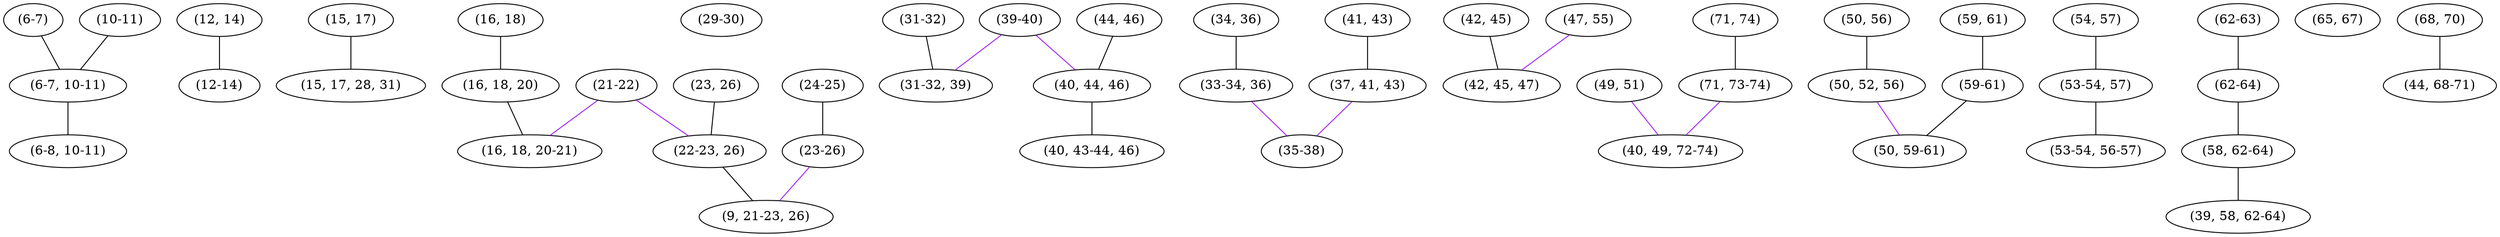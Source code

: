 strict graph "" {
	"(6-7)"	 [parent=True,
		split=False];
	"(6-7, 10-11)"	 [parent=True,
		split=False];
	"(6-7)" -- "(6-7, 10-11)"	 [color=r];
	"(10-11)"	 [parent=True,
		split=False];
	"(10-11)" -- "(6-7, 10-11)"	 [color=r];
	"(12, 14)"	 [parent=True,
		split=False];
	"(12-14)"	 [parent=False,
		split=False];
	"(12, 14)" -- "(12-14)"	 [color=r];
	"(15, 17)"	 [parent=True,
		split=False];
	"(15, 17, 28, 31)"	 [parent=False,
		split=False];
	"(15, 17)" -- "(15, 17, 28, 31)"	 [color=r];
	"(16, 18)"	 [parent=True,
		split=False];
	"(16, 18, 20)"	 [parent=True,
		split=False];
	"(16, 18)" -- "(16, 18, 20)"	 [color=r];
	"(21-22)"	 [parent=True,
		split=True];
	"(22-23, 26)"	 [parent=True,
		split=False];
	"(21-22)" -- "(22-23, 26)"	 [color=purple];
	"(16, 18, 20-21)"	 [parent=False,
		split=False];
	"(21-22)" -- "(16, 18, 20-21)"	 [color=purple];
	"(23, 26)"	 [parent=True,
		split=False];
	"(23, 26)" -- "(22-23, 26)"	 [color=r];
	"(24-25)"	 [parent=True,
		split=False];
	"(23-26)"	 [parent=True,
		split=True];
	"(24-25)" -- "(23-26)"	 [color=r];
	"(29-30)"	 [parent=False,
		split=False];
	"(31-32)"	 [parent=True,
		split=False];
	"(31-32, 39)"	 [parent=False,
		split=False];
	"(31-32)" -- "(31-32, 39)"	 [color=r];
	"(34, 36)"	 [parent=True,
		split=False];
	"(33-34, 36)"	 [parent=True,
		split=True];
	"(34, 36)" -- "(33-34, 36)"	 [color=r];
	"(39-40)"	 [parent=True,
		split=True];
	"(39-40)" -- "(31-32, 39)"	 [color=purple];
	"(40, 44, 46)"	 [parent=True,
		split=False];
	"(39-40)" -- "(40, 44, 46)"	 [color=purple];
	"(41, 43)"	 [parent=True,
		split=False];
	"(37, 41, 43)"	 [parent=True,
		split=True];
	"(41, 43)" -- "(37, 41, 43)"	 [color=r];
	"(42, 45)"	 [parent=True,
		split=False];
	"(42, 45, 47)"	 [parent=False,
		split=False];
	"(42, 45)" -- "(42, 45, 47)"	 [color=r];
	"(44, 46)"	 [parent=True,
		split=False];
	"(44, 46)" -- "(40, 44, 46)"	 [color=r];
	"(47, 55)"	 [parent=False,
		split=True];
	"(47, 55)" -- "(42, 45, 47)"	 [color=purple];
	"(49, 51)"	 [parent=False,
		split=True];
	"(40, 49, 72-74)"	 [parent=False,
		split=False];
	"(49, 51)" -- "(40, 49, 72-74)"	 [color=purple];
	"(50, 56)"	 [parent=True,
		split=False];
	"(50, 52, 56)"	 [parent=True,
		split=True];
	"(50, 56)" -- "(50, 52, 56)"	 [color=r];
	"(54, 57)"	 [parent=True,
		split=False];
	"(53-54, 57)"	 [parent=True,
		split=False];
	"(54, 57)" -- "(53-54, 57)"	 [color=r];
	"(59, 61)"	 [parent=True,
		split=False];
	"(59-61)"	 [parent=True,
		split=False];
	"(59, 61)" -- "(59-61)"	 [color=r];
	"(62-63)"	 [parent=True,
		split=False];
	"(62-64)"	 [parent=True,
		split=False];
	"(62-63)" -- "(62-64)"	 [color=r];
	"(65, 67)"	 [parent=False,
		split=False];
	"(68, 70)"	 [parent=True,
		split=False];
	"(44, 68-71)"	 [parent=False,
		split=False];
	"(68, 70)" -- "(44, 68-71)"	 [color=r];
	"(71, 74)"	 [parent=True,
		split=False];
	"(71, 73-74)"	 [parent=True,
		split=True];
	"(71, 74)" -- "(71, 73-74)"	 [color=r];
	"(16, 18, 20)" -- "(16, 18, 20-21)"	 [color=r];
	"(9, 21-23, 26)"	 [parent=False,
		split=False];
	"(22-23, 26)" -- "(9, 21-23, 26)"	 [color=r];
	"(35-38)"	 [parent=False,
		split=False];
	"(33-34, 36)" -- "(35-38)"	 [color=purple];
	"(37, 41, 43)" -- "(35-38)"	 [color=purple];
	"(40, 43-44, 46)"	 [parent=False,
		split=False];
	"(40, 44, 46)" -- "(40, 43-44, 46)"	 [color=r];
	"(50, 59-61)"	 [parent=False,
		split=False];
	"(50, 52, 56)" -- "(50, 59-61)"	 [color=purple];
	"(53-54, 56-57)"	 [parent=False,
		split=False];
	"(53-54, 57)" -- "(53-54, 56-57)"	 [color=r];
	"(59-61)" -- "(50, 59-61)"	 [color=r];
	"(58, 62-64)"	 [parent=True,
		split=False];
	"(62-64)" -- "(58, 62-64)"	 [color=r];
	"(71, 73-74)" -- "(40, 49, 72-74)"	 [color=purple];
	"(6-8, 10-11)"	 [parent=False,
		split=False];
	"(6-7, 10-11)" -- "(6-8, 10-11)"	 [color=r];
	"(23-26)" -- "(9, 21-23, 26)"	 [color=purple];
	"(39, 58, 62-64)"	 [parent=False,
		split=False];
	"(58, 62-64)" -- "(39, 58, 62-64)"	 [color=r];
}
